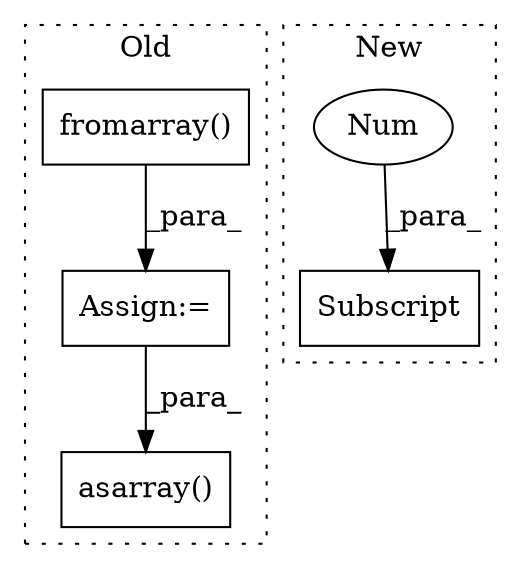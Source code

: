 digraph G {
subgraph cluster0 {
1 [label="fromarray()" a="75" s="2203,2224" l="16,1" shape="box"];
3 [label="Assign:=" a="68" s="2200" l="3" shape="box"];
5 [label="asarray()" a="75" s="2293,2309" l="11,1" shape="box"];
label = "Old";
style="dotted";
}
subgraph cluster1 {
2 [label="Subscript" a="63" s="2642,0" l="93,0" shape="box"];
4 [label="Num" a="76" s="2733" l="1" shape="ellipse"];
label = "New";
style="dotted";
}
1 -> 3 [label="_para_"];
3 -> 5 [label="_para_"];
4 -> 2 [label="_para_"];
}
